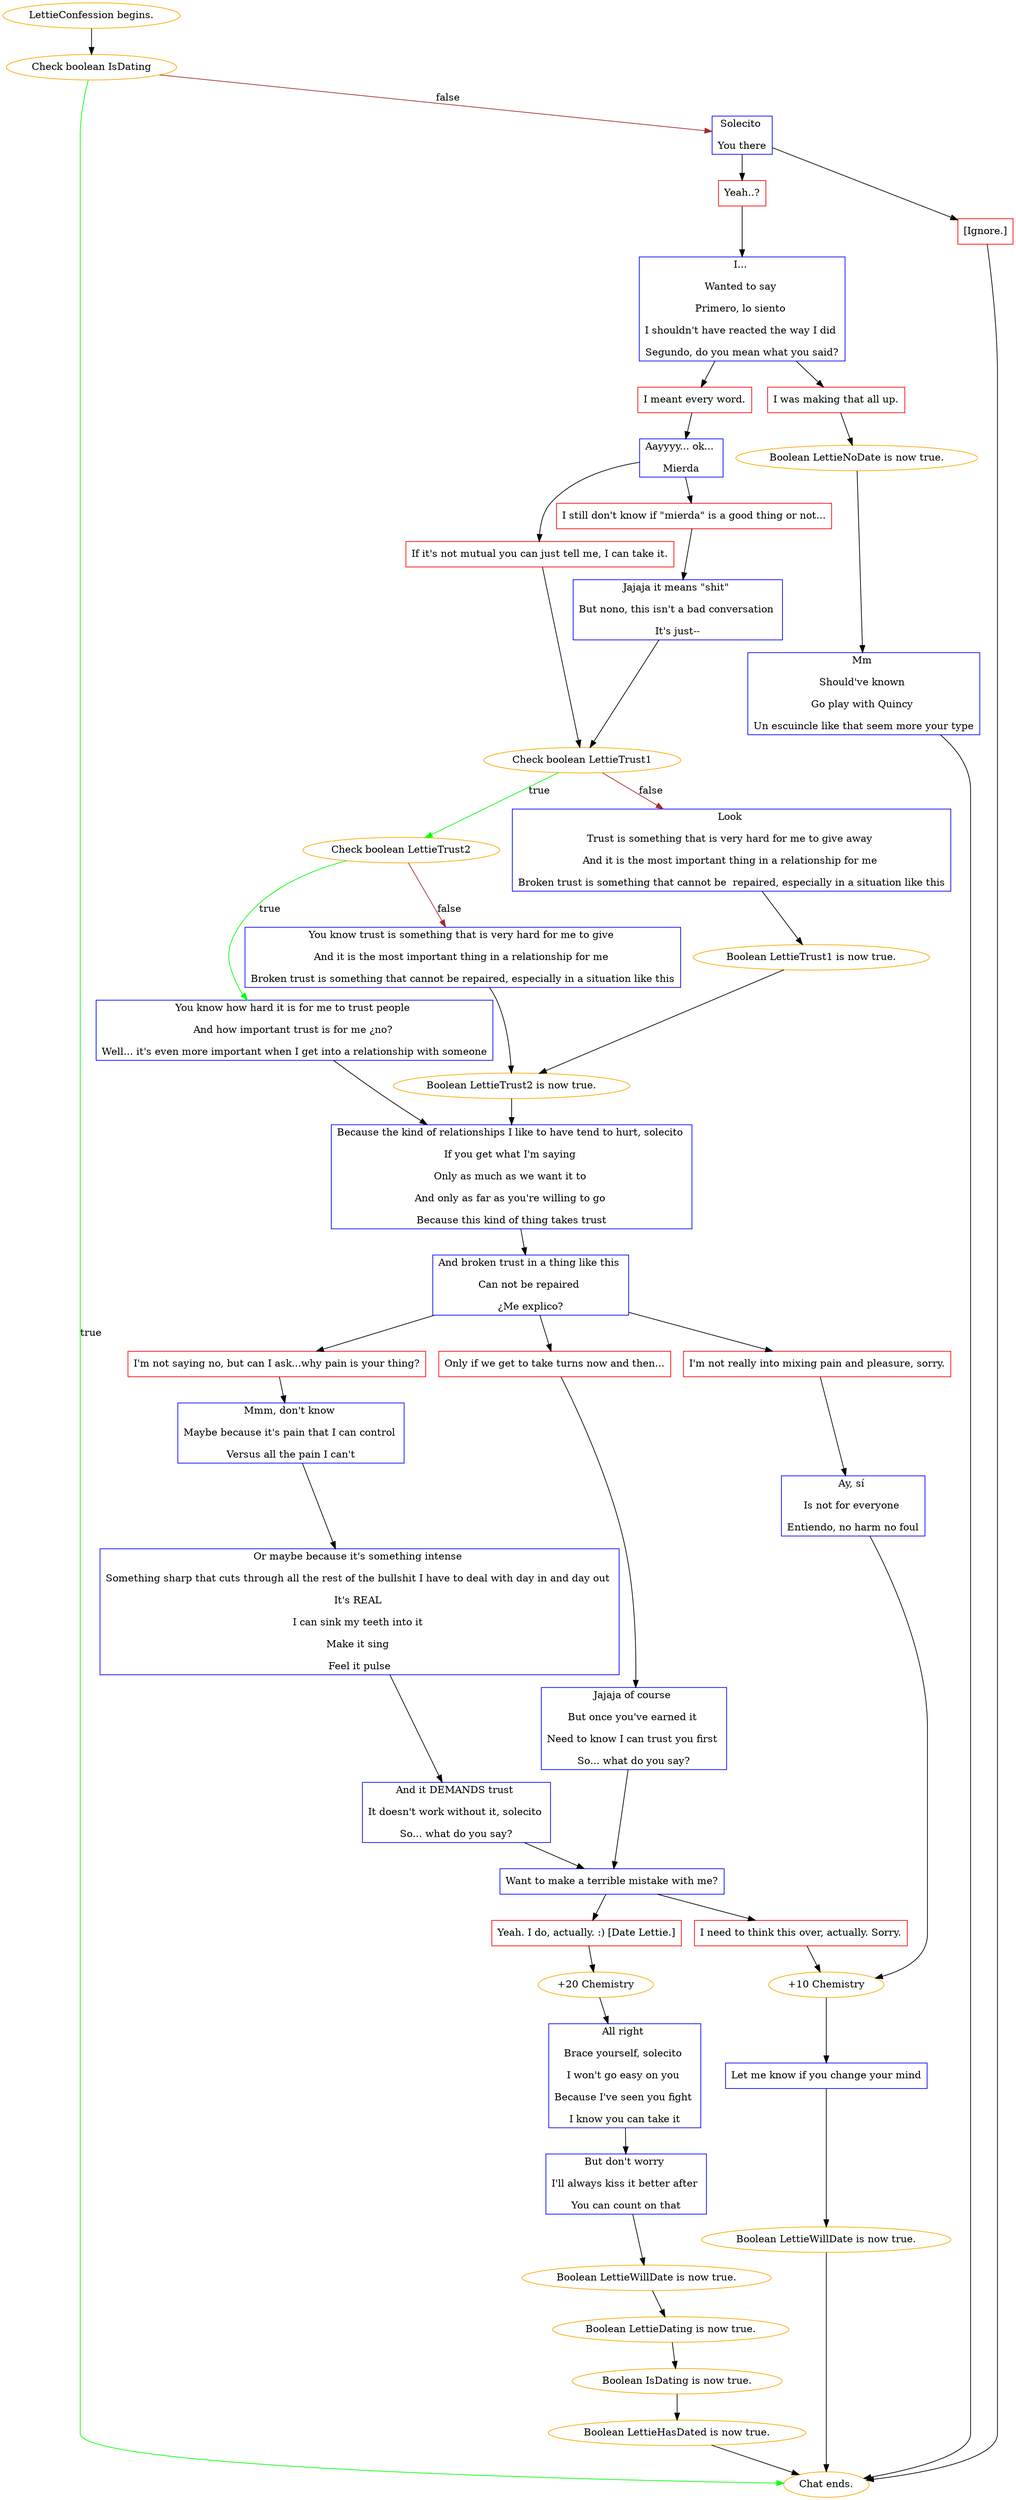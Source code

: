 digraph {
	"LettieConfession begins." [color=orange];
		"LettieConfession begins." -> 1720;
	1720 [label="Check boolean IsDating",color=orange];
		1720 -> "Chat ends." [label=true,color=green];
		1720 -> 1722 [label=false,color=brown];
	"Chat ends." [color=orange];
	1722 [label="Solecito 
You there",shape=box,color=blue];
		1722 -> 1723;
		1722 -> 1724;
	1723 [label="Yeah..?",shape=box,color=red];
		1723 -> 1726;
	1724 [label="[Ignore.]",shape=box,color=red];
		1724 -> "Chat ends.";
	1726 [label="I... 
Wanted to say 
Primero, lo siento 
I shouldn't have reacted the way I did 
Segundo, do you mean what you said?",shape=box,color=blue];
		1726 -> 1727;
		1726 -> 1728;
	1727 [label="I meant every word.",shape=box,color=red];
		1727 -> 1732;
	1728 [label="I was making that all up.",shape=box,color=red];
		1728 -> "/EE/Types/Engine/SetBooleanDialogueNode:LettieNoDate:1730";
	1732 [label="Aayyyy... ok... 
Mierda",shape=box,color=blue];
		1732 -> 1734;
		1732 -> 1733;
	"/EE/Types/Engine/SetBooleanDialogueNode:LettieNoDate:1730" [label="Boolean LettieNoDate is now true.",color=orange];
		"/EE/Types/Engine/SetBooleanDialogueNode:LettieNoDate:1730" -> 1730;
	1734 [label="If it's not mutual you can just tell me, I can take it.",shape=box,color=red];
		1734 -> 1736;
	1733 [label="I still don't know if \"mierda\" is a good thing or not...",shape=box,color=red];
		1733 -> 1735;
	1730 [label="Mm 
Should've known 
Go play with Quincy 
Un escuincle like that seem more your type",shape=box,color=blue];
		1730 -> "Chat ends.";
	1736 [label="Check boolean LettieTrust1",color=orange];
		1736 -> 1737 [label=true,color=green];
		1736 -> 1738 [label=false,color=brown];
	1735 [label="Jajaja it means \"shit\" 
But nono, this isn't a bad conversation 
It's just--",shape=box,color=blue];
		1735 -> 1736;
	1737 [label="Check boolean LettieTrust2",color=orange];
		1737 -> 1739 [label=true,color=green];
		1737 -> 1740 [label=false,color=brown];
	1738 [label="Look 
Trust is something that is very hard for me to give away 
And it is the most important thing in a relationship for me 
Broken trust is something that cannot be  repaired, especially in a situation like this",shape=box,color=blue];
		1738 -> "/EE/Types/Engine/SetBooleanDialogueNode:LettieTrust1:/EE/Types/Engine/SetBooleanDialogueNode:LettieTrust2:1743";
	1739 [label="You know how hard it is for me to trust people 
And how important trust is for me ¿no? 
Well... it's even more important when I get into a relationship with someone",shape=box,color=blue];
		1739 -> 1743;
	1740 [label="You know trust is something that is very hard for me to give 
And it is the most important thing in a relationship for me 
Broken trust is something that cannot be repaired, especially in a situation like this",shape=box,color=blue];
		1740 -> "/EE/Types/Engine/SetBooleanDialogueNode:LettieTrust2:1743";
	"/EE/Types/Engine/SetBooleanDialogueNode:LettieTrust1:/EE/Types/Engine/SetBooleanDialogueNode:LettieTrust2:1743" [label="Boolean LettieTrust1 is now true.",color=orange];
		"/EE/Types/Engine/SetBooleanDialogueNode:LettieTrust1:/EE/Types/Engine/SetBooleanDialogueNode:LettieTrust2:1743" -> "/EE/Types/Engine/SetBooleanDialogueNode:LettieTrust2:1743";
	1743 [label="Because the kind of relationships I like to have tend to hurt, solecito 
If you get what I'm saying 
Only as much as we want it to 
And only as far as you're willing to go 
Because this kind of thing takes trust",shape=box,color=blue];
		1743 -> 1745;
	"/EE/Types/Engine/SetBooleanDialogueNode:LettieTrust2:1743" [label="Boolean LettieTrust2 is now true.",color=orange];
		"/EE/Types/Engine/SetBooleanDialogueNode:LettieTrust2:1743" -> 1743;
	1745 [label="And broken trust in a thing like this 
Can not be repaired 
¿Me explico?",shape=box,color=blue];
		1745 -> 1744;
		1745 -> 1746;
		1745 -> 1748;
	1744 [label="I'm not saying no, but can I ask...why pain is your thing?",shape=box,color=red];
		1744 -> 1747;
	1746 [label="Only if we get to take turns now and then...",shape=box,color=red];
		1746 -> 1749;
	1748 [label="I'm not really into mixing pain and pleasure, sorry.",shape=box,color=red];
		1748 -> 1754;
	1747 [label="Mmm, don't know 
Maybe because it's pain that I can control 
Versus all the pain I can't",shape=box,color=blue];
		1747 -> 1750;
	1749 [label="Jajaja of course 
But once you've earned it 
Need to know I can trust you first 
So... what do you say?",shape=box,color=blue];
		1749 -> 1752;
	1754 [label="Ay, sí 
Is not for everyone 
Entiendo, no harm no foul",shape=box,color=blue];
		1754 -> 1758;
	1750 [label="Or maybe because it's something intense 
Something sharp that cuts through all the rest of the bullshit I have to deal with day in and day out 
It's REAL 
I can sink my teeth into it 
Make it sing 
Feel it pulse",shape=box,color=blue];
		1750 -> 1751;
	1752 [label="Want to make a terrible mistake with me?",shape=box,color=blue];
		1752 -> 1753;
		1752 -> 1756;
	1758 [label="+10 Chemistry",color=orange];
		1758 -> 1757;
	1751 [label="And it DEMANDS trust 
It doesn't work without it, solecito 
So... what do you say?",shape=box,color=blue];
		1751 -> 1752;
	1753 [label="Yeah. I do, actually. :) [Date Lettie.]",shape=box,color=red];
		1753 -> 1766;
	1756 [label="I need to think this over, actually. Sorry.",shape=box,color=red];
		1756 -> 1758;
	1757 [label="Let me know if you change your mind",shape=box,color=blue];
		1757 -> "/EE/Types/Engine/SetBooleanDialogueNode:LettieWillDate:Chat ends.";
	1766 [label="+20 Chemistry",color=orange];
		1766 -> 1755;
	"/EE/Types/Engine/SetBooleanDialogueNode:LettieWillDate:Chat ends." [label="Boolean LettieWillDate is now true.",color=orange];
		"/EE/Types/Engine/SetBooleanDialogueNode:LettieWillDate:Chat ends." -> "Chat ends.";
	1755 [label="All right 
Brace yourself, solecito 
I won't go easy on you 
Because I've seen you fight 
I know you can take it",shape=box,color=blue];
		1755 -> 1761;
	1761 [label="But don't worry 
I'll always kiss it better after 
You can count on that",shape=box,color=blue];
		1761 -> "/EE/Types/Engine/SetBooleanDialogueNode:LettieWillDate:/EE/Types/Engine/SetBooleanDialogueNode:LettieDating:/EE/Types/Engine/SetBooleanDialogueNode:IsDating:/EE/Types/Engine/SetBooleanDialogueNode:LettieHasDated:Chat ends.";
	"/EE/Types/Engine/SetBooleanDialogueNode:LettieWillDate:/EE/Types/Engine/SetBooleanDialogueNode:LettieDating:/EE/Types/Engine/SetBooleanDialogueNode:IsDating:/EE/Types/Engine/SetBooleanDialogueNode:LettieHasDated:Chat ends." [label="Boolean LettieWillDate is now true.",color=orange];
		"/EE/Types/Engine/SetBooleanDialogueNode:LettieWillDate:/EE/Types/Engine/SetBooleanDialogueNode:LettieDating:/EE/Types/Engine/SetBooleanDialogueNode:IsDating:/EE/Types/Engine/SetBooleanDialogueNode:LettieHasDated:Chat ends." -> "/EE/Types/Engine/SetBooleanDialogueNode:LettieDating:/EE/Types/Engine/SetBooleanDialogueNode:IsDating:/EE/Types/Engine/SetBooleanDialogueNode:LettieHasDated:Chat ends.";
	"/EE/Types/Engine/SetBooleanDialogueNode:LettieDating:/EE/Types/Engine/SetBooleanDialogueNode:IsDating:/EE/Types/Engine/SetBooleanDialogueNode:LettieHasDated:Chat ends." [label="Boolean LettieDating is now true.",color=orange];
		"/EE/Types/Engine/SetBooleanDialogueNode:LettieDating:/EE/Types/Engine/SetBooleanDialogueNode:IsDating:/EE/Types/Engine/SetBooleanDialogueNode:LettieHasDated:Chat ends." -> "/EE/Types/Engine/SetBooleanDialogueNode:IsDating:/EE/Types/Engine/SetBooleanDialogueNode:LettieHasDated:Chat ends.";
	"/EE/Types/Engine/SetBooleanDialogueNode:IsDating:/EE/Types/Engine/SetBooleanDialogueNode:LettieHasDated:Chat ends." [label="Boolean IsDating is now true.",color=orange];
		"/EE/Types/Engine/SetBooleanDialogueNode:IsDating:/EE/Types/Engine/SetBooleanDialogueNode:LettieHasDated:Chat ends." -> "/EE/Types/Engine/SetBooleanDialogueNode:LettieHasDated:Chat ends.";
	"/EE/Types/Engine/SetBooleanDialogueNode:LettieHasDated:Chat ends." [label="Boolean LettieHasDated is now true.",color=orange];
		"/EE/Types/Engine/SetBooleanDialogueNode:LettieHasDated:Chat ends." -> "Chat ends.";
}